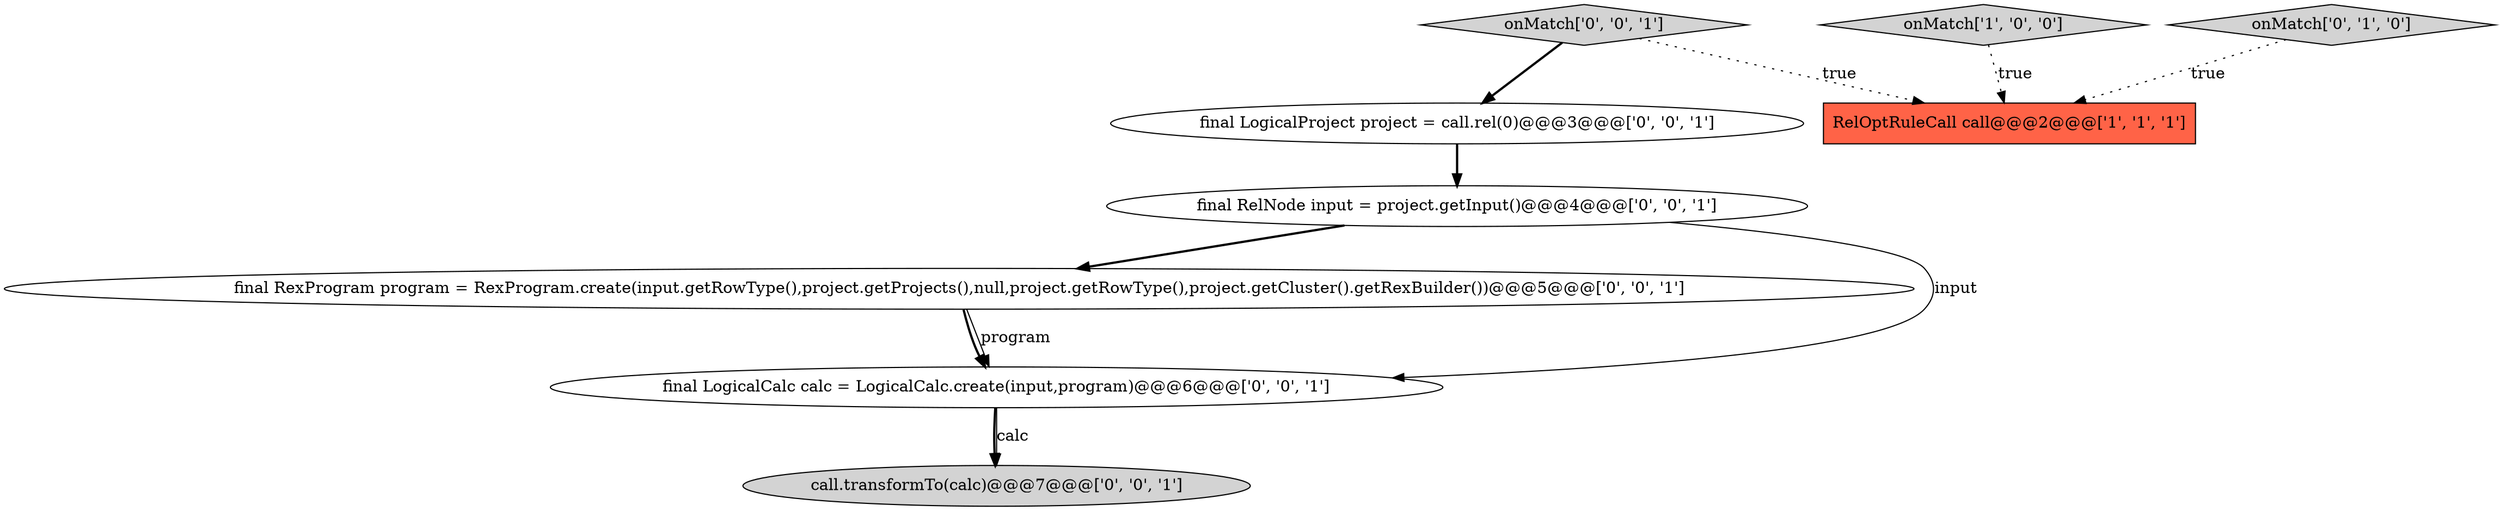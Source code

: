 digraph {
8 [style = filled, label = "call.transformTo(calc)@@@7@@@['0', '0', '1']", fillcolor = lightgray, shape = ellipse image = "AAA0AAABBB3BBB"];
0 [style = filled, label = "RelOptRuleCall call@@@2@@@['1', '1', '1']", fillcolor = tomato, shape = box image = "AAA0AAABBB1BBB"];
1 [style = filled, label = "onMatch['1', '0', '0']", fillcolor = lightgray, shape = diamond image = "AAA0AAABBB1BBB"];
3 [style = filled, label = "final RelNode input = project.getInput()@@@4@@@['0', '0', '1']", fillcolor = white, shape = ellipse image = "AAA0AAABBB3BBB"];
6 [style = filled, label = "final LogicalProject project = call.rel(0)@@@3@@@['0', '0', '1']", fillcolor = white, shape = ellipse image = "AAA0AAABBB3BBB"];
5 [style = filled, label = "onMatch['0', '0', '1']", fillcolor = lightgray, shape = diamond image = "AAA0AAABBB3BBB"];
2 [style = filled, label = "onMatch['0', '1', '0']", fillcolor = lightgray, shape = diamond image = "AAA0AAABBB2BBB"];
7 [style = filled, label = "final RexProgram program = RexProgram.create(input.getRowType(),project.getProjects(),null,project.getRowType(),project.getCluster().getRexBuilder())@@@5@@@['0', '0', '1']", fillcolor = white, shape = ellipse image = "AAA0AAABBB3BBB"];
4 [style = filled, label = "final LogicalCalc calc = LogicalCalc.create(input,program)@@@6@@@['0', '0', '1']", fillcolor = white, shape = ellipse image = "AAA0AAABBB3BBB"];
5->0 [style = dotted, label="true"];
2->0 [style = dotted, label="true"];
4->8 [style = bold, label=""];
7->4 [style = bold, label=""];
3->4 [style = solid, label="input"];
3->7 [style = bold, label=""];
6->3 [style = bold, label=""];
7->4 [style = solid, label="program"];
1->0 [style = dotted, label="true"];
5->6 [style = bold, label=""];
4->8 [style = solid, label="calc"];
}
